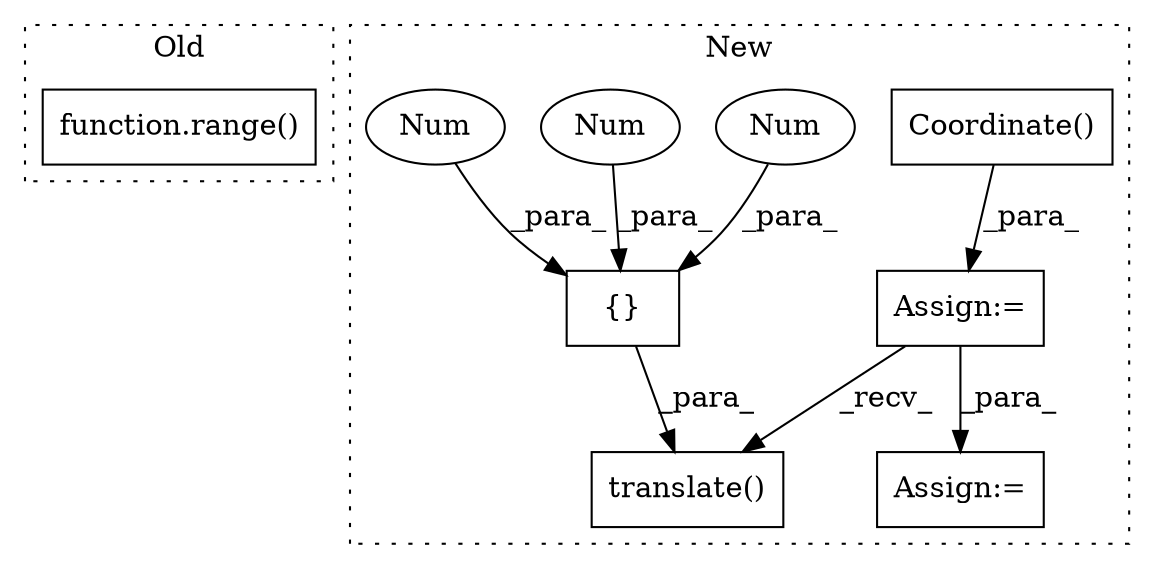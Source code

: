 digraph G {
subgraph cluster0 {
1 [label="function.range()" a="75" s="10178,10211" l="6,1" shape="box"];
label = "Old";
style="dotted";
}
subgraph cluster1 {
2 [label="translate()" a="75" s="10753,10777" l="12,1" shape="box"];
3 [label="{}" a="59" s="10765,10776" l="1,0" shape="box"];
4 [label="Coordinate()" a="75" s="10692,10721" l="28,27" shape="box"];
5 [label="Num" a="76" s="10766" l="1" shape="ellipse"];
6 [label="Num" a="76" s="10769" l="1" shape="ellipse"];
7 [label="Num" a="76" s="10772" l="4" shape="ellipse"];
8 [label="Assign:=" a="68" s="10689" l="3" shape="box"];
9 [label="Assign:=" a="68" s="10826" l="3" shape="box"];
label = "New";
style="dotted";
}
3 -> 2 [label="_para_"];
4 -> 8 [label="_para_"];
5 -> 3 [label="_para_"];
6 -> 3 [label="_para_"];
7 -> 3 [label="_para_"];
8 -> 2 [label="_recv_"];
8 -> 9 [label="_para_"];
}